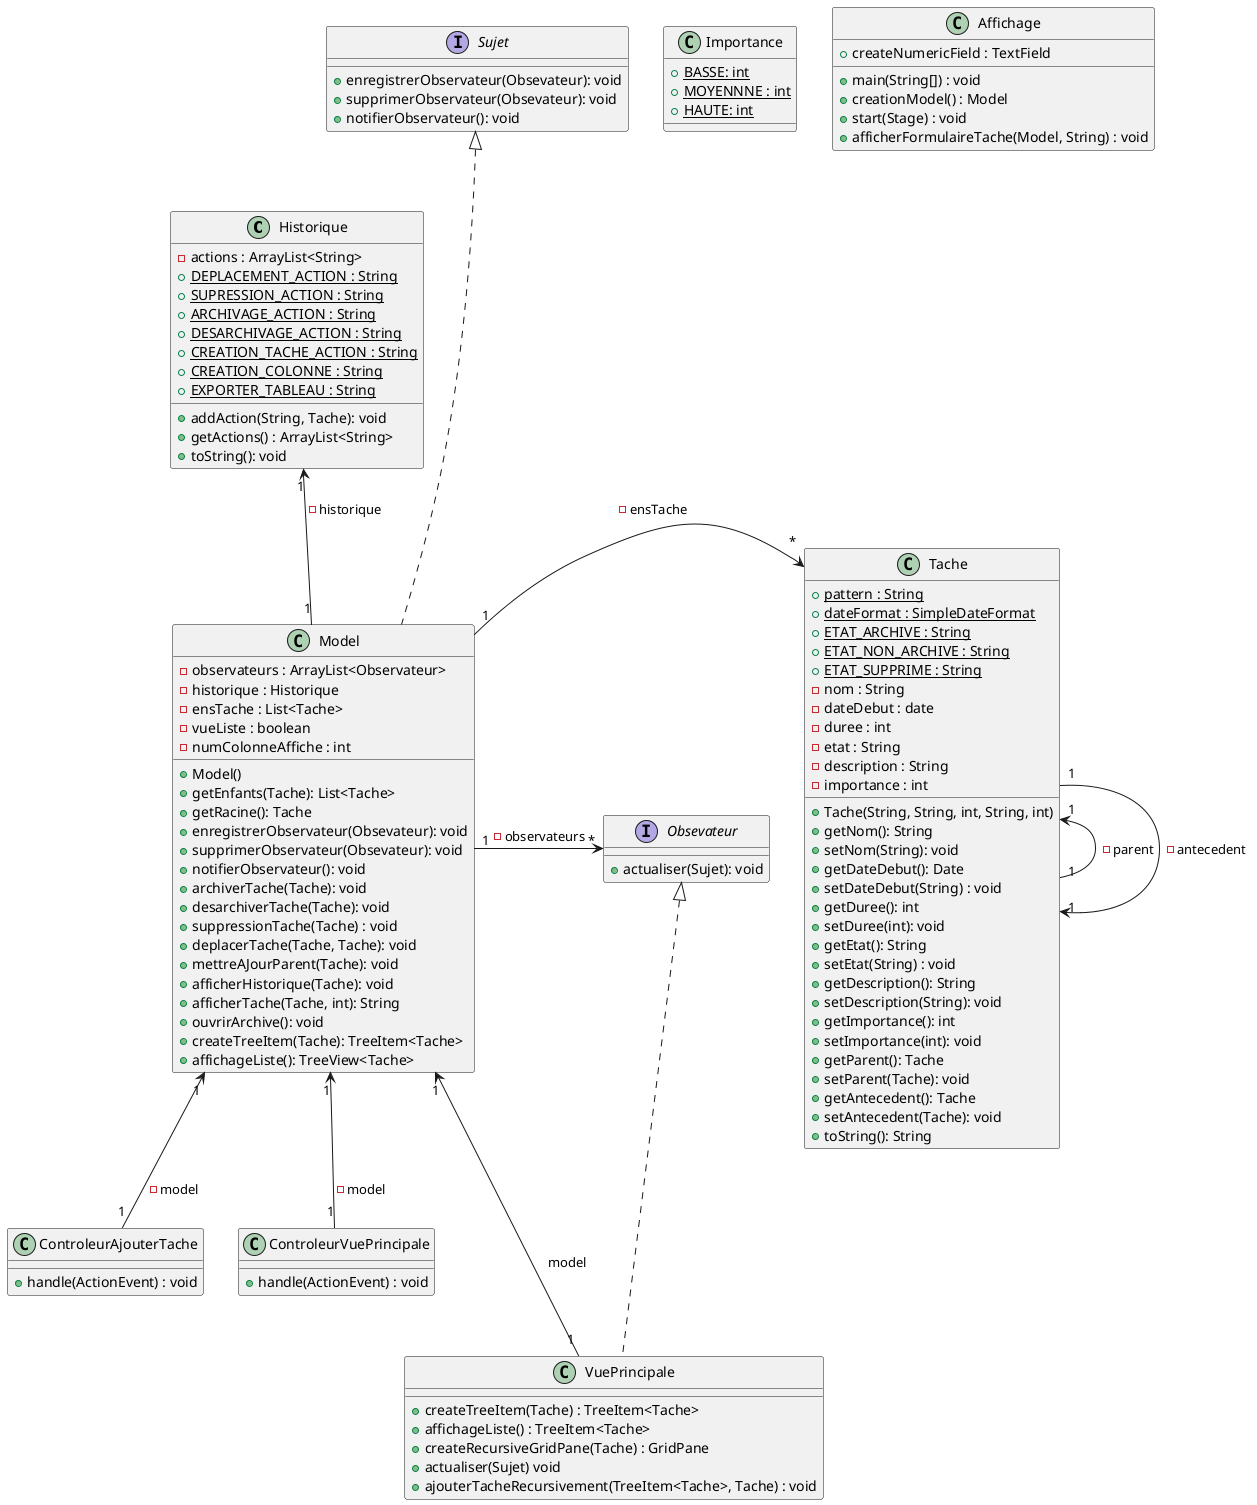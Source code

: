 @startuml



class Historique{
  - actions : ArrayList<String>
  + {static} DEPLACEMENT_ACTION : String
  + {static} SUPRESSION_ACTION : String
  + {static} ARCHIVAGE_ACTION : String
  + {static} DESARCHIVAGE_ACTION : String
  + {static} CREATION_TACHE_ACTION : String
  + {static} CREATION_COLONNE : String
  + {static} EXPORTER_TABLEAU : String
  + addAction(String, Tache): void
  + getActions() : ArrayList<String>
  + toString(): void
}

class Importance{
  +{static} BASSE: int 
  +{static} MOYENNNE : int
  +{static} HAUTE: int
}

interface Sujet{
  + enregistrerObservateur(Obsevateur): void
  + supprimerObservateur(Obsevateur): void
  + notifierObservateur(): void
}

interface Obsevateur{
  +actualiser(Sujet): void
}

class VuePrincipale{
  + createTreeItem(Tache) : TreeItem<Tache>
  + affichageListe() : TreeItem<Tache>
  + createRecursiveGridPane(Tache) : GridPane
  + actualiser(Sujet) void
  + ajouterTacheRecursivement(TreeItem<Tache>, Tache) : void
}

class Model{
  - observateurs : ArrayList<Observateur>
  - historique : Historique
  - ensTache : List<Tache>
  - vueListe : boolean
  - numColonneAffiche : int
  
  + Model()
  + getEnfants(Tache): List<Tache>
  + getRacine(): Tache
  + enregistrerObservateur(Obsevateur): void
  + supprimerObservateur(Obsevateur): void
  + notifierObservateur(): void
  + archiverTache(Tache): void
  + desarchiverTache(Tache): void
  + suppressionTache(Tache) : void
  + deplacerTache(Tache, Tache): void
  + mettreAJourParent(Tache): void
  + afficherHistorique(Tache): void
  + afficherTache(Tache, int): String
  + ouvrirArchive(): void
  + createTreeItem(Tache): TreeItem<Tache>
  + affichageListe(): TreeView<Tache>
}

class Affichage{
  + main(String[]) : void
  + creationModel() : Model
  + createNumericField : TextField
  + start(Stage) : void
  + afficherFormulaireTache(Model, String) : void
}

class ControleurAjouterTache{
  + handle(ActionEvent) : void
}
class ControleurVuePrincipale{
  + handle(ActionEvent) : void
}

class Tache{
  +{static} pattern : String
  +{static} dateFormat : SimpleDateFormat
  +{static} ETAT_ARCHIVE : String
  +{static} ETAT_NON_ARCHIVE : String
  +{static} ETAT_SUPPRIME : String
  - nom : String
  - dateDebut : date
  - duree : int 
  - etat : String
  - description : String
  - importance : int
  
  + Tache(String, String, int, String, int)
  + getNom(): String
  + setNom(String): void
  + getDateDebut(): Date 
  + setDateDebut(String) : void 
  + getDuree(): int 
  + setDuree(int): void
  + getEtat(): String 
  + setEtat(String) : void
  + getDescription(): String
  + setDescription(String): void
  + getImportance(): int 
  + setImportance(int): void
  + getParent(): Tache 
  + setParent(Tache): void 
  + getAntecedent(): Tache
  + setAntecedent(Tache): void
  + toString(): String 
}

'''Relations

Model -up-.|> Sujet
VuePrincipale -up-.|> Obsevateur

Model "1" -> "*" Obsevateur : -observateurs
Model "1" -> "*" Tache: -ensTache
Model "1" -up-> "1" Historique: -historique
Model "1"  <-- "1" ControleurVuePrincipale: -model
Model "1"  <-- "1" ControleurAjouterTache: -model

Tache "1" -left-> "1" Tache : -parent
Tache "1" --> "1" Tache : -antecedent

VuePrincipale "1" --> "1"  Model : model

